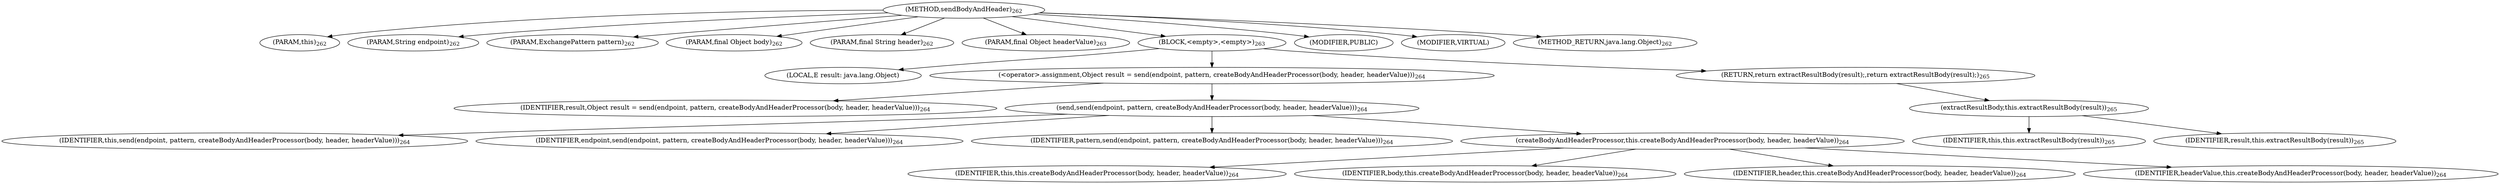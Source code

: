 digraph "sendBodyAndHeader" {  
"455" [label = <(METHOD,sendBodyAndHeader)<SUB>262</SUB>> ]
"46" [label = <(PARAM,this)<SUB>262</SUB>> ]
"456" [label = <(PARAM,String endpoint)<SUB>262</SUB>> ]
"457" [label = <(PARAM,ExchangePattern pattern)<SUB>262</SUB>> ]
"458" [label = <(PARAM,final Object body)<SUB>262</SUB>> ]
"459" [label = <(PARAM,final String header)<SUB>262</SUB>> ]
"460" [label = <(PARAM,final Object headerValue)<SUB>263</SUB>> ]
"461" [label = <(BLOCK,&lt;empty&gt;,&lt;empty&gt;)<SUB>263</SUB>> ]
"462" [label = <(LOCAL,E result: java.lang.Object)> ]
"463" [label = <(&lt;operator&gt;.assignment,Object result = send(endpoint, pattern, createBodyAndHeaderProcessor(body, header, headerValue)))<SUB>264</SUB>> ]
"464" [label = <(IDENTIFIER,result,Object result = send(endpoint, pattern, createBodyAndHeaderProcessor(body, header, headerValue)))<SUB>264</SUB>> ]
"465" [label = <(send,send(endpoint, pattern, createBodyAndHeaderProcessor(body, header, headerValue)))<SUB>264</SUB>> ]
"47" [label = <(IDENTIFIER,this,send(endpoint, pattern, createBodyAndHeaderProcessor(body, header, headerValue)))<SUB>264</SUB>> ]
"466" [label = <(IDENTIFIER,endpoint,send(endpoint, pattern, createBodyAndHeaderProcessor(body, header, headerValue)))<SUB>264</SUB>> ]
"467" [label = <(IDENTIFIER,pattern,send(endpoint, pattern, createBodyAndHeaderProcessor(body, header, headerValue)))<SUB>264</SUB>> ]
"468" [label = <(createBodyAndHeaderProcessor,this.createBodyAndHeaderProcessor(body, header, headerValue))<SUB>264</SUB>> ]
"45" [label = <(IDENTIFIER,this,this.createBodyAndHeaderProcessor(body, header, headerValue))<SUB>264</SUB>> ]
"469" [label = <(IDENTIFIER,body,this.createBodyAndHeaderProcessor(body, header, headerValue))<SUB>264</SUB>> ]
"470" [label = <(IDENTIFIER,header,this.createBodyAndHeaderProcessor(body, header, headerValue))<SUB>264</SUB>> ]
"471" [label = <(IDENTIFIER,headerValue,this.createBodyAndHeaderProcessor(body, header, headerValue))<SUB>264</SUB>> ]
"472" [label = <(RETURN,return extractResultBody(result);,return extractResultBody(result);)<SUB>265</SUB>> ]
"473" [label = <(extractResultBody,this.extractResultBody(result))<SUB>265</SUB>> ]
"48" [label = <(IDENTIFIER,this,this.extractResultBody(result))<SUB>265</SUB>> ]
"474" [label = <(IDENTIFIER,result,this.extractResultBody(result))<SUB>265</SUB>> ]
"475" [label = <(MODIFIER,PUBLIC)> ]
"476" [label = <(MODIFIER,VIRTUAL)> ]
"477" [label = <(METHOD_RETURN,java.lang.Object)<SUB>262</SUB>> ]
  "455" -> "46" 
  "455" -> "456" 
  "455" -> "457" 
  "455" -> "458" 
  "455" -> "459" 
  "455" -> "460" 
  "455" -> "461" 
  "455" -> "475" 
  "455" -> "476" 
  "455" -> "477" 
  "461" -> "462" 
  "461" -> "463" 
  "461" -> "472" 
  "463" -> "464" 
  "463" -> "465" 
  "465" -> "47" 
  "465" -> "466" 
  "465" -> "467" 
  "465" -> "468" 
  "468" -> "45" 
  "468" -> "469" 
  "468" -> "470" 
  "468" -> "471" 
  "472" -> "473" 
  "473" -> "48" 
  "473" -> "474" 
}
